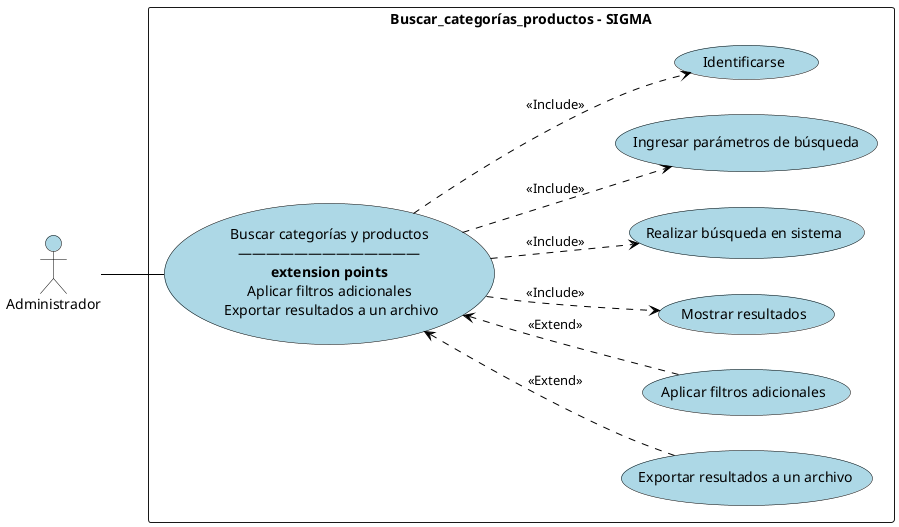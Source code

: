 @startuml BuscarCategoríasProductos
left to right direction
skinparam backgroundColor White
skinparam usecase {
    BackgroundColor #ADD8E6
    BorderColor Black
    ArrowColor Black
}

actor Administrador

skinparam actor {
    BackgroundColor #ADD8E6
    BorderColor Black
    FontColor Black
}

rectangle "Buscar_categorías_productos - SIGMA" {
    usecase "Buscar categorías y productos\n―――――――――――――\n<b>extension points</b>\nAplicar filtros adicionales\n Exportar resultados a un archivo" as CU
    usecase "Exportar resultados a un archivo" as ER
    usecase "Aplicar filtros adicionales" as AP
    usecase "Mostrar resultados" as MR
    usecase "Realizar búsqueda en sistema" as RB
    usecase "Ingresar parámetros de búsqueda" as IP
    usecase "Identificarse" as ID
}

Administrador -- CU

CU ..> (ID) : <<Include>>
CU ..> (IP) : <<Include>>
CU ..> (RB) : <<Include>>
CU ..> (MR) : <<Include>>
CU <.. (AP) : <<Extend>>
CU <.. (ER) : <<Extend>>

@enduml
